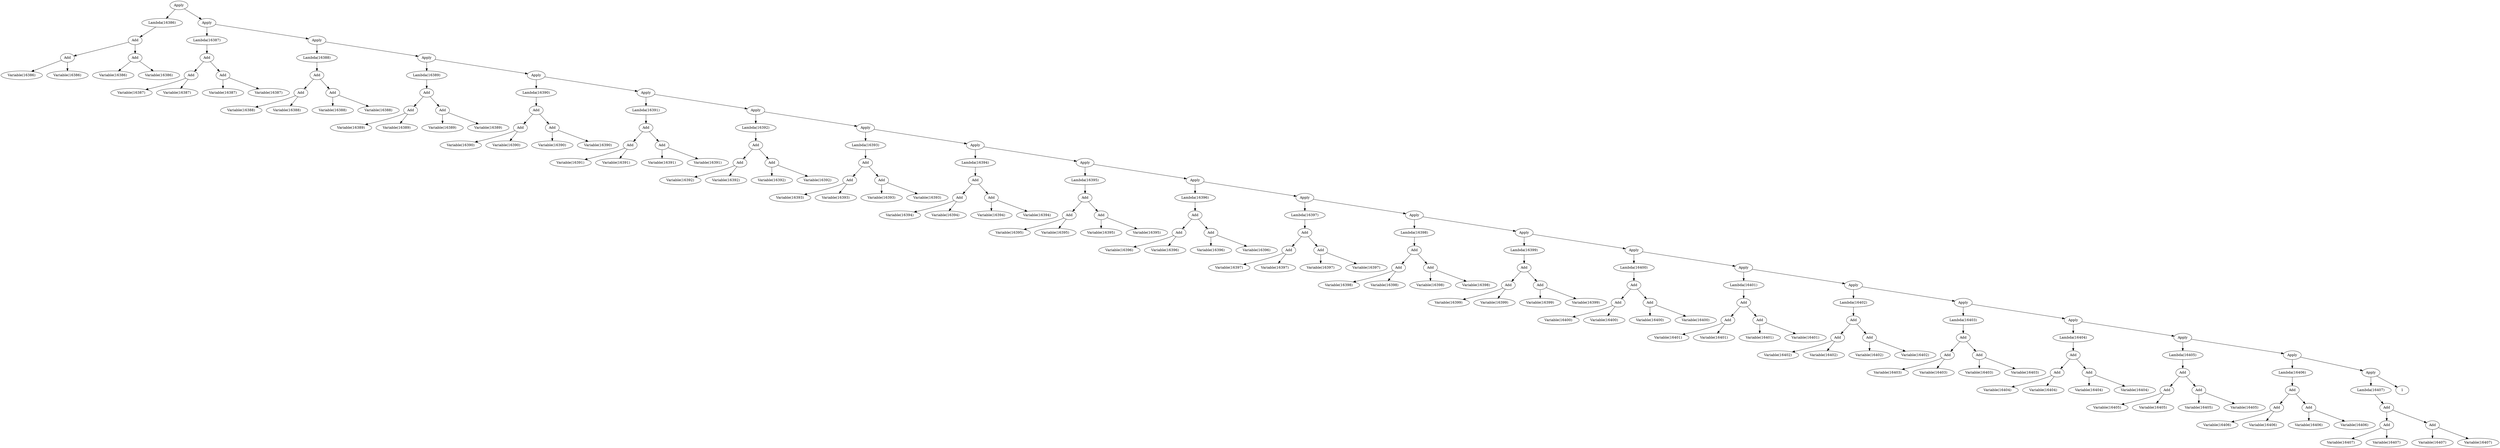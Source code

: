 digraph G {
16514 [label="Apply"];
16520 [label="Lambda(16386)"];
16521 [label="Add"];
16522 [label="Add"];
16523 [label="Variable(16386)"];
16524 [label="Variable(16386)"];
16525 [label="Add"];
16526 [label="Variable(16386)"];
16527 [label="Variable(16386)"];
16513 [label="Apply"];
16528 [label="Lambda(16387)"];
16529 [label="Add"];
16530 [label="Add"];
16531 [label="Variable(16387)"];
16532 [label="Variable(16387)"];
16533 [label="Add"];
16534 [label="Variable(16387)"];
16535 [label="Variable(16387)"];
16512 [label="Apply"];
16536 [label="Lambda(16388)"];
16537 [label="Add"];
16538 [label="Add"];
16539 [label="Variable(16388)"];
16540 [label="Variable(16388)"];
16541 [label="Add"];
16542 [label="Variable(16388)"];
16543 [label="Variable(16388)"];
16511 [label="Apply"];
16544 [label="Lambda(16389)"];
16545 [label="Add"];
16546 [label="Add"];
16547 [label="Variable(16389)"];
16548 [label="Variable(16389)"];
16549 [label="Add"];
16550 [label="Variable(16389)"];
16551 [label="Variable(16389)"];
16510 [label="Apply"];
16552 [label="Lambda(16390)"];
16553 [label="Add"];
16554 [label="Add"];
16555 [label="Variable(16390)"];
16556 [label="Variable(16390)"];
16557 [label="Add"];
16558 [label="Variable(16390)"];
16559 [label="Variable(16390)"];
16509 [label="Apply"];
16560 [label="Lambda(16391)"];
16561 [label="Add"];
16562 [label="Add"];
16563 [label="Variable(16391)"];
16564 [label="Variable(16391)"];
16565 [label="Add"];
16566 [label="Variable(16391)"];
16567 [label="Variable(16391)"];
16508 [label="Apply"];
16568 [label="Lambda(16392)"];
16569 [label="Add"];
16570 [label="Add"];
16571 [label="Variable(16392)"];
16572 [label="Variable(16392)"];
16573 [label="Add"];
16574 [label="Variable(16392)"];
16575 [label="Variable(16392)"];
16507 [label="Apply"];
16576 [label="Lambda(16393)"];
16577 [label="Add"];
16578 [label="Add"];
16579 [label="Variable(16393)"];
16580 [label="Variable(16393)"];
16581 [label="Add"];
16582 [label="Variable(16393)"];
16583 [label="Variable(16393)"];
16506 [label="Apply"];
16584 [label="Lambda(16394)"];
16585 [label="Add"];
16586 [label="Add"];
16587 [label="Variable(16394)"];
16588 [label="Variable(16394)"];
16589 [label="Add"];
16590 [label="Variable(16394)"];
16591 [label="Variable(16394)"];
16505 [label="Apply"];
16592 [label="Lambda(16395)"];
16593 [label="Add"];
16594 [label="Add"];
16595 [label="Variable(16395)"];
16596 [label="Variable(16395)"];
16597 [label="Add"];
16598 [label="Variable(16395)"];
16599 [label="Variable(16395)"];
16504 [label="Apply"];
16600 [label="Lambda(16396)"];
16601 [label="Add"];
16602 [label="Add"];
16603 [label="Variable(16396)"];
16604 [label="Variable(16396)"];
16605 [label="Add"];
16606 [label="Variable(16396)"];
16607 [label="Variable(16396)"];
16503 [label="Apply"];
16608 [label="Lambda(16397)"];
16609 [label="Add"];
16610 [label="Add"];
16611 [label="Variable(16397)"];
16612 [label="Variable(16397)"];
16613 [label="Add"];
16614 [label="Variable(16397)"];
16615 [label="Variable(16397)"];
16502 [label="Apply"];
16616 [label="Lambda(16398)"];
16617 [label="Add"];
16618 [label="Add"];
16619 [label="Variable(16398)"];
16620 [label="Variable(16398)"];
16621 [label="Add"];
16622 [label="Variable(16398)"];
16623 [label="Variable(16398)"];
16501 [label="Apply"];
16624 [label="Lambda(16399)"];
16625 [label="Add"];
16626 [label="Add"];
16627 [label="Variable(16399)"];
16628 [label="Variable(16399)"];
16629 [label="Add"];
16630 [label="Variable(16399)"];
16631 [label="Variable(16399)"];
16500 [label="Apply"];
16632 [label="Lambda(16400)"];
16633 [label="Add"];
16634 [label="Add"];
16635 [label="Variable(16400)"];
16636 [label="Variable(16400)"];
16637 [label="Add"];
16638 [label="Variable(16400)"];
16639 [label="Variable(16400)"];
16499 [label="Apply"];
16640 [label="Lambda(16401)"];
16641 [label="Add"];
16642 [label="Add"];
16643 [label="Variable(16401)"];
16644 [label="Variable(16401)"];
16645 [label="Add"];
16646 [label="Variable(16401)"];
16647 [label="Variable(16401)"];
16498 [label="Apply"];
16648 [label="Lambda(16402)"];
16649 [label="Add"];
16650 [label="Add"];
16651 [label="Variable(16402)"];
16652 [label="Variable(16402)"];
16653 [label="Add"];
16654 [label="Variable(16402)"];
16655 [label="Variable(16402)"];
16497 [label="Apply"];
16656 [label="Lambda(16403)"];
16657 [label="Add"];
16658 [label="Add"];
16659 [label="Variable(16403)"];
16660 [label="Variable(16403)"];
16661 [label="Add"];
16662 [label="Variable(16403)"];
16663 [label="Variable(16403)"];
16496 [label="Apply"];
16664 [label="Lambda(16404)"];
16665 [label="Add"];
16666 [label="Add"];
16667 [label="Variable(16404)"];
16668 [label="Variable(16404)"];
16669 [label="Add"];
16670 [label="Variable(16404)"];
16671 [label="Variable(16404)"];
16495 [label="Apply"];
16672 [label="Lambda(16405)"];
16673 [label="Add"];
16674 [label="Add"];
16675 [label="Variable(16405)"];
16676 [label="Variable(16405)"];
16677 [label="Add"];
16678 [label="Variable(16405)"];
16679 [label="Variable(16405)"];
16494 [label="Apply"];
16680 [label="Lambda(16406)"];
16681 [label="Add"];
16682 [label="Add"];
16683 [label="Variable(16406)"];
16684 [label="Variable(16406)"];
16685 [label="Add"];
16686 [label="Variable(16406)"];
16687 [label="Variable(16406)"];
16493 [label="Apply"];
16688 [label="Lambda(16407)"];
16689 [label="Add"];
16690 [label="Add"];
16691 [label="Variable(16407)"];
16692 [label="Variable(16407)"];
16693 [label="Add"];
16694 [label="Variable(16407)"];
16695 [label="Variable(16407)"];
16484 [label="1"];
16514 -> 16520;
16514 -> 16513;
16520 -> 16521;
16521 -> 16522;
16521 -> 16525;
16522 -> 16523;
16522 -> 16524;
16525 -> 16526;
16525 -> 16527;
16513 -> 16528;
16513 -> 16512;
16528 -> 16529;
16529 -> 16530;
16529 -> 16533;
16530 -> 16531;
16530 -> 16532;
16533 -> 16534;
16533 -> 16535;
16512 -> 16536;
16512 -> 16511;
16536 -> 16537;
16537 -> 16538;
16537 -> 16541;
16538 -> 16539;
16538 -> 16540;
16541 -> 16542;
16541 -> 16543;
16511 -> 16544;
16511 -> 16510;
16544 -> 16545;
16545 -> 16546;
16545 -> 16549;
16546 -> 16547;
16546 -> 16548;
16549 -> 16550;
16549 -> 16551;
16510 -> 16552;
16510 -> 16509;
16552 -> 16553;
16553 -> 16554;
16553 -> 16557;
16554 -> 16555;
16554 -> 16556;
16557 -> 16558;
16557 -> 16559;
16509 -> 16560;
16509 -> 16508;
16560 -> 16561;
16561 -> 16562;
16561 -> 16565;
16562 -> 16563;
16562 -> 16564;
16565 -> 16566;
16565 -> 16567;
16508 -> 16568;
16508 -> 16507;
16568 -> 16569;
16569 -> 16570;
16569 -> 16573;
16570 -> 16571;
16570 -> 16572;
16573 -> 16574;
16573 -> 16575;
16507 -> 16576;
16507 -> 16506;
16576 -> 16577;
16577 -> 16578;
16577 -> 16581;
16578 -> 16579;
16578 -> 16580;
16581 -> 16582;
16581 -> 16583;
16506 -> 16584;
16506 -> 16505;
16584 -> 16585;
16585 -> 16586;
16585 -> 16589;
16586 -> 16587;
16586 -> 16588;
16589 -> 16590;
16589 -> 16591;
16505 -> 16592;
16505 -> 16504;
16592 -> 16593;
16593 -> 16594;
16593 -> 16597;
16594 -> 16595;
16594 -> 16596;
16597 -> 16598;
16597 -> 16599;
16504 -> 16600;
16504 -> 16503;
16600 -> 16601;
16601 -> 16602;
16601 -> 16605;
16602 -> 16603;
16602 -> 16604;
16605 -> 16606;
16605 -> 16607;
16503 -> 16608;
16503 -> 16502;
16608 -> 16609;
16609 -> 16610;
16609 -> 16613;
16610 -> 16611;
16610 -> 16612;
16613 -> 16614;
16613 -> 16615;
16502 -> 16616;
16502 -> 16501;
16616 -> 16617;
16617 -> 16618;
16617 -> 16621;
16618 -> 16619;
16618 -> 16620;
16621 -> 16622;
16621 -> 16623;
16501 -> 16624;
16501 -> 16500;
16624 -> 16625;
16625 -> 16626;
16625 -> 16629;
16626 -> 16627;
16626 -> 16628;
16629 -> 16630;
16629 -> 16631;
16500 -> 16632;
16500 -> 16499;
16632 -> 16633;
16633 -> 16634;
16633 -> 16637;
16634 -> 16635;
16634 -> 16636;
16637 -> 16638;
16637 -> 16639;
16499 -> 16640;
16499 -> 16498;
16640 -> 16641;
16641 -> 16642;
16641 -> 16645;
16642 -> 16643;
16642 -> 16644;
16645 -> 16646;
16645 -> 16647;
16498 -> 16648;
16498 -> 16497;
16648 -> 16649;
16649 -> 16650;
16649 -> 16653;
16650 -> 16651;
16650 -> 16652;
16653 -> 16654;
16653 -> 16655;
16497 -> 16656;
16497 -> 16496;
16656 -> 16657;
16657 -> 16658;
16657 -> 16661;
16658 -> 16659;
16658 -> 16660;
16661 -> 16662;
16661 -> 16663;
16496 -> 16664;
16496 -> 16495;
16664 -> 16665;
16665 -> 16666;
16665 -> 16669;
16666 -> 16667;
16666 -> 16668;
16669 -> 16670;
16669 -> 16671;
16495 -> 16672;
16495 -> 16494;
16672 -> 16673;
16673 -> 16674;
16673 -> 16677;
16674 -> 16675;
16674 -> 16676;
16677 -> 16678;
16677 -> 16679;
16494 -> 16680;
16494 -> 16493;
16680 -> 16681;
16681 -> 16682;
16681 -> 16685;
16682 -> 16683;
16682 -> 16684;
16685 -> 16686;
16685 -> 16687;
16493 -> 16688;
16493 -> 16484;
16688 -> 16689;
16689 -> 16690;
16689 -> 16693;
16690 -> 16691;
16690 -> 16692;
16693 -> 16694;
16693 -> 16695;
}
